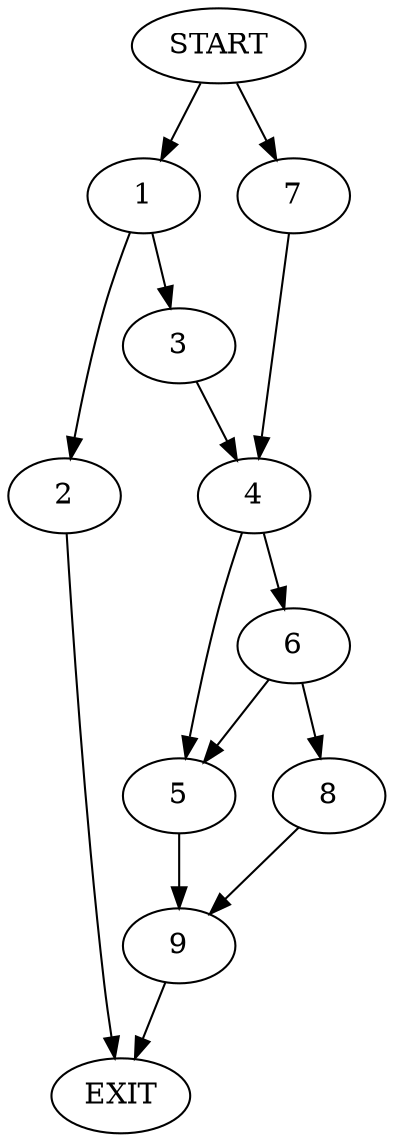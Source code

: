 digraph {
0 [label="START"]
10 [label="EXIT"]
0 -> 1
1 -> 2
1 -> 3
3 -> 4
2 -> 10
4 -> 5
4 -> 6
0 -> 7
7 -> 4
6 -> 5
6 -> 8
5 -> 9
8 -> 9
9 -> 10
}
